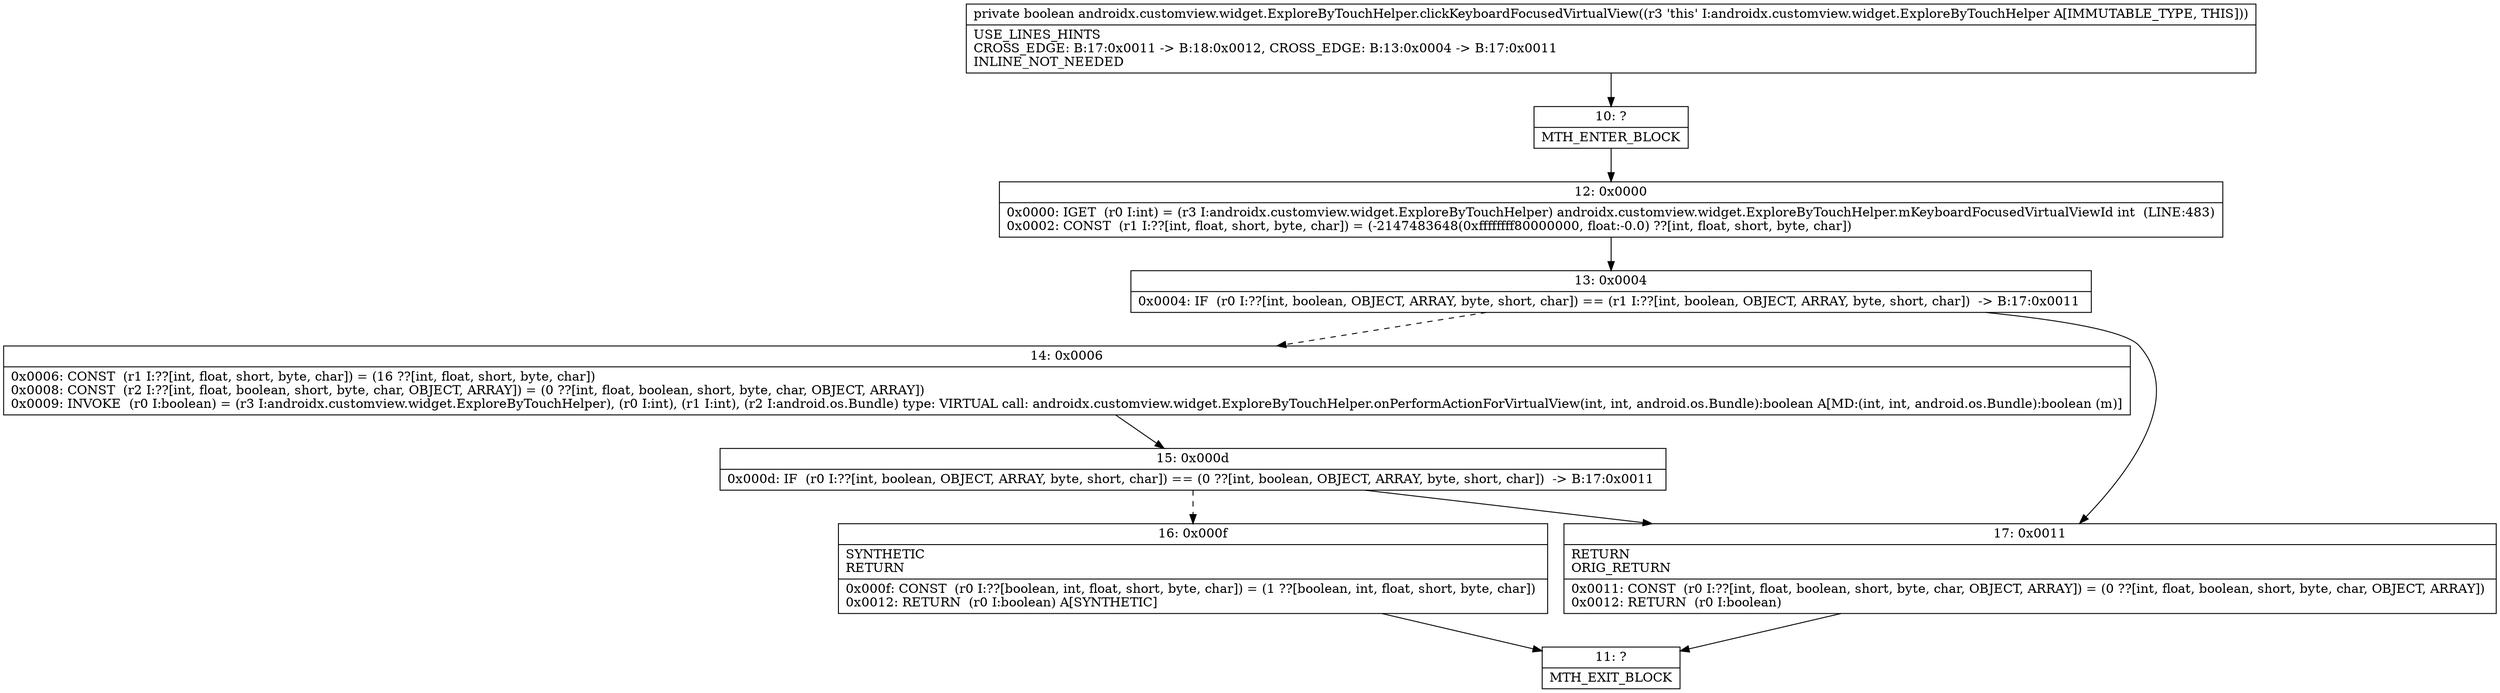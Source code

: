 digraph "CFG forandroidx.customview.widget.ExploreByTouchHelper.clickKeyboardFocusedVirtualView()Z" {
Node_10 [shape=record,label="{10\:\ ?|MTH_ENTER_BLOCK\l}"];
Node_12 [shape=record,label="{12\:\ 0x0000|0x0000: IGET  (r0 I:int) = (r3 I:androidx.customview.widget.ExploreByTouchHelper) androidx.customview.widget.ExploreByTouchHelper.mKeyboardFocusedVirtualViewId int  (LINE:483)\l0x0002: CONST  (r1 I:??[int, float, short, byte, char]) = (\-2147483648(0xffffffff80000000, float:\-0.0) ??[int, float, short, byte, char]) \l}"];
Node_13 [shape=record,label="{13\:\ 0x0004|0x0004: IF  (r0 I:??[int, boolean, OBJECT, ARRAY, byte, short, char]) == (r1 I:??[int, boolean, OBJECT, ARRAY, byte, short, char])  \-\> B:17:0x0011 \l}"];
Node_14 [shape=record,label="{14\:\ 0x0006|0x0006: CONST  (r1 I:??[int, float, short, byte, char]) = (16 ??[int, float, short, byte, char]) \l0x0008: CONST  (r2 I:??[int, float, boolean, short, byte, char, OBJECT, ARRAY]) = (0 ??[int, float, boolean, short, byte, char, OBJECT, ARRAY]) \l0x0009: INVOKE  (r0 I:boolean) = (r3 I:androidx.customview.widget.ExploreByTouchHelper), (r0 I:int), (r1 I:int), (r2 I:android.os.Bundle) type: VIRTUAL call: androidx.customview.widget.ExploreByTouchHelper.onPerformActionForVirtualView(int, int, android.os.Bundle):boolean A[MD:(int, int, android.os.Bundle):boolean (m)]\l}"];
Node_15 [shape=record,label="{15\:\ 0x000d|0x000d: IF  (r0 I:??[int, boolean, OBJECT, ARRAY, byte, short, char]) == (0 ??[int, boolean, OBJECT, ARRAY, byte, short, char])  \-\> B:17:0x0011 \l}"];
Node_16 [shape=record,label="{16\:\ 0x000f|SYNTHETIC\lRETURN\l|0x000f: CONST  (r0 I:??[boolean, int, float, short, byte, char]) = (1 ??[boolean, int, float, short, byte, char]) \l0x0012: RETURN  (r0 I:boolean) A[SYNTHETIC]\l}"];
Node_11 [shape=record,label="{11\:\ ?|MTH_EXIT_BLOCK\l}"];
Node_17 [shape=record,label="{17\:\ 0x0011|RETURN\lORIG_RETURN\l|0x0011: CONST  (r0 I:??[int, float, boolean, short, byte, char, OBJECT, ARRAY]) = (0 ??[int, float, boolean, short, byte, char, OBJECT, ARRAY]) \l0x0012: RETURN  (r0 I:boolean) \l}"];
MethodNode[shape=record,label="{private boolean androidx.customview.widget.ExploreByTouchHelper.clickKeyboardFocusedVirtualView((r3 'this' I:androidx.customview.widget.ExploreByTouchHelper A[IMMUTABLE_TYPE, THIS]))  | USE_LINES_HINTS\lCROSS_EDGE: B:17:0x0011 \-\> B:18:0x0012, CROSS_EDGE: B:13:0x0004 \-\> B:17:0x0011\lINLINE_NOT_NEEDED\l}"];
MethodNode -> Node_10;Node_10 -> Node_12;
Node_12 -> Node_13;
Node_13 -> Node_14[style=dashed];
Node_13 -> Node_17;
Node_14 -> Node_15;
Node_15 -> Node_16[style=dashed];
Node_15 -> Node_17;
Node_16 -> Node_11;
Node_17 -> Node_11;
}

